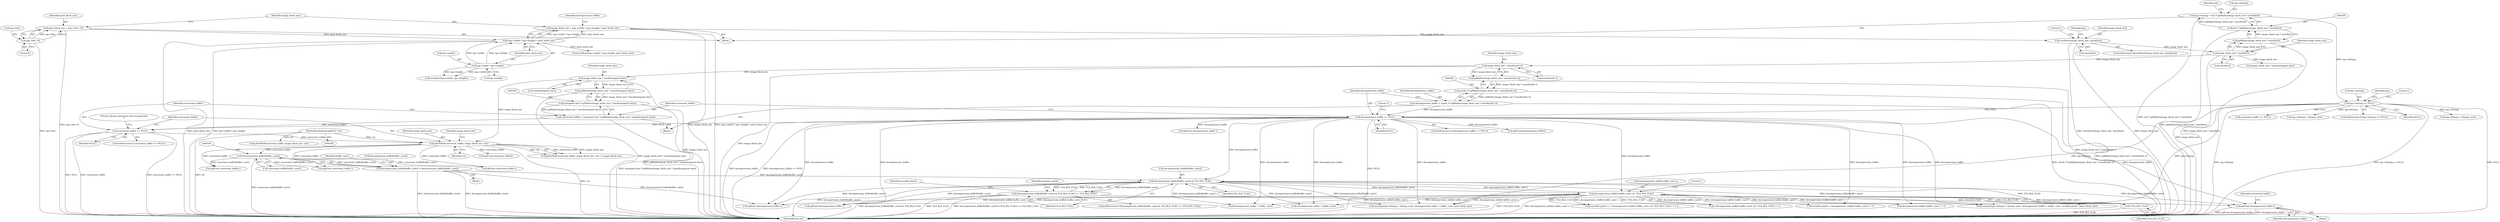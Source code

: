 digraph "0_libgd_01c61f8ab110a77ae64b5ca67c244c728c506f03@pointer" {
"1000389" [label="(Call,gdFree( decompression_buffer ))"];
"1000289" [label="(Call,decompression_buffer == NULL)"];
"1000279" [label="(Call,decompression_buffer = (uint8_t*) gdMalloc(image_block_size * sizeof(uint8_t)))"];
"1000281" [label="(Call,(uint8_t*) gdMalloc(image_block_size * sizeof(uint8_t)))"];
"1000283" [label="(Call,gdMalloc(image_block_size * sizeof(uint8_t)))"];
"1000284" [label="(Call,image_block_size * sizeof(uint8_t))"];
"1000206" [label="(Call,image_block_size * sizeof(int))"];
"1000176" [label="(Call,overflow2(image_block_size, sizeof(int)))"];
"1000117" [label="(Call,image_block_size = (tga->width * tga->height) * pixel_block_size)"];
"1000119" [label="(Call,(tga->width * tga->height) * pixel_block_size)"];
"1000120" [label="(Call,tga->width * tga->height)"];
"1000109" [label="(Call,pixel_block_size = (tga->bits / 8))"];
"1000111" [label="(Call,tga->bits / 8)"];
"1000211" [label="(Call,tga->bitmap == NULL)"];
"1000199" [label="(Call,tga->bitmap = (int *) gdMalloc(image_block_size * sizeof(int)))"];
"1000203" [label="(Call,(int *) gdMalloc(image_block_size * sizeof(int)))"];
"1000205" [label="(Call,gdMalloc(image_block_size * sizeof(int)))"];
"1000361" [label="(Call,decompression_buffer[buffer_caret] & TGA_RLE_FLAG)"];
"1000340" [label="(Call,decompression_buffer[buffer_caret] = (int)conversion_buffer[buffer_caret])"];
"1000344" [label="(Call,(int)conversion_buffer[buffer_caret])"];
"1000319" [label="(Call,gdGetBuf(conversion_buffer, image_block_size, ctx))"];
"1000306" [label="(Call,conversion_buffer == NULL)"];
"1000296" [label="(Call,conversion_buffer = (unsigned char *) gdMalloc(image_block_size * sizeof(unsigned char)))"];
"1000298" [label="(Call,(unsigned char *) gdMalloc(image_block_size * sizeof(unsigned char)))"];
"1000300" [label="(Call,gdMalloc(image_block_size * sizeof(unsigned char)))"];
"1000301" [label="(Call,image_block_size * sizeof(unsigned char))"];
"1000105" [label="(MethodParameterIn,gdIOCtx *ctx)"];
"1000371" [label="(Call,decompression_buffer[ buffer_caret ] & !TGA_RLE_FLAG)"];
"1000375" [label="(Call,!TGA_RLE_FLAG)"];
"1000360" [label="(Call,(decompression_buffer[buffer_caret] & TGA_RLE_FLAG) == TGA_RLE_FLAG)"];
"1000311" [label="(Literal,\"gd-tga: premature end of image data\n\")"];
"1000362" [label="(Call,decompression_buffer[buffer_caret])"];
"1000212" [label="(Call,tga->bitmap)"];
"1000301" [label="(Call,image_block_size * sizeof(unsigned char))"];
"1000117" [label="(Call,image_block_size = (tga->width * tga->height) * pixel_block_size)"];
"1000213" [label="(Identifier,tga)"];
"1000210" [label="(ControlStructure,if (tga->bitmap == NULL))"];
"1000290" [label="(Identifier,decompression_buffer)"];
"1000118" [label="(Identifier,image_block_size)"];
"1000390" [label="(Identifier,decompression_buffer)"];
"1000346" [label="(Call,conversion_buffer[buffer_caret])"];
"1000211" [label="(Call,tga->bitmap == NULL)"];
"1000124" [label="(Call,tga->height)"];
"1000178" [label="(Call,sizeof(int))"];
"1000344" [label="(Call,(int)conversion_buffer[buffer_caret])"];
"1000162" [label="(Call,overflow2(tga->width * tga->height, pixel_block_size))"];
"1000426" [label="(Call,decompression_buffer[ buffer_caret ] + 1)"];
"1000115" [label="(Literal,8)"];
"1000306" [label="(Call,conversion_buffer == NULL)"];
"1000176" [label="(Call,overflow2(image_block_size, sizeof(int)))"];
"1000325" [label="(Call,gdFree(conversion_buffer))"];
"1000321" [label="(Identifier,image_block_size)"];
"1000319" [label="(Call,gdGetBuf(conversion_buffer, image_block_size, ctx))"];
"1000473" [label="(Call,gdFree( conversion_buffer ))"];
"1000177" [label="(Identifier,image_block_size)"];
"1000297" [label="(Identifier,conversion_buffer)"];
"1000291" [label="(Identifier,NULL)"];
"1000371" [label="(Call,decompression_buffer[ buffer_caret ] & !TGA_RLE_FLAG)"];
"1000215" [label="(Identifier,NULL)"];
"1000206" [label="(Call,image_block_size * sizeof(int))"];
"1000205" [label="(Call,gdMalloc(image_block_size * sizeof(int)))"];
"1000109" [label="(Call,pixel_block_size = (tga->bits / 8))"];
"1000323" [label="(Identifier,image_block_size)"];
"1000340" [label="(Call,decompression_buffer[buffer_caret] = (int)conversion_buffer[buffer_caret])"];
"1000120" [label="(Call,tga->width * tga->height)"];
"1000406" [label="(Call,memcpy(tga->bitmap + bitmap_caret, decompression_buffer + buffer_caret, pixel_block_size))"];
"1000119" [label="(Call,(tga->width * tga->height) * pixel_block_size)"];
"1000308" [label="(Identifier,NULL)"];
"1000200" [label="(Call,tga->bitmap)"];
"1000375" [label="(Call,!TGA_RLE_FLAG)"];
"1000341" [label="(Call,decompression_buffer[buffer_caret])"];
"1000407" [label="(Call,tga->bitmap + bitmap_caret)"];
"1000244" [label="(Call,gdGetBuf(conversion_buffer, image_block_size, ctx))"];
"1000365" [label="(Identifier,TGA_RLE_FLAG)"];
"1000288" [label="(ControlStructure,if (decompression_buffer == NULL))"];
"1000361" [label="(Call,decompression_buffer[buffer_caret] & TGA_RLE_FLAG)"];
"1000425" [label="(Identifier,encoded_pixels)"];
"1000318" [label="(Call,gdGetBuf(conversion_buffer, image_block_size, ctx) != image_block_size)"];
"1000296" [label="(Call,conversion_buffer = (unsigned char *) gdMalloc(image_block_size * sizeof(unsigned char)))"];
"1000285" [label="(Identifier,image_block_size)"];
"1000444" [label="(Call,gdFree( conversion_buffer ))"];
"1000279" [label="(Call,decompression_buffer = (uint8_t*) gdMalloc(image_block_size * sizeof(uint8_t)))"];
"1000175" [label="(ControlStructure,if(overflow2(image_block_size, sizeof(int))))"];
"1000370" [label="(Call,( decompression_buffer[ buffer_caret ] & !TGA_RLE_FLAG ) + 1)"];
"1000281" [label="(Call,(uint8_t*) gdMalloc(image_block_size * sizeof(uint8_t)))"];
"1000130" [label="(Identifier,decompression_buffer)"];
"1000360" [label="(Call,(decompression_buffer[buffer_caret] & TGA_RLE_FLAG) == TGA_RLE_FLAG)"];
"1000372" [label="(Call,decompression_buffer[ buffer_caret ])"];
"1000303" [label="(Call,sizeof(unsigned char))"];
"1000111" [label="(Call,tga->bits / 8)"];
"1000110" [label="(Identifier,pixel_block_size)"];
"1000305" [label="(ControlStructure,if (conversion_buffer == NULL))"];
"1000359" [label="(ControlStructure,if ((decompression_buffer[buffer_caret] & TGA_RLE_FLAG) == TGA_RLE_FLAG))"];
"1000449" [label="(Call,memcpy(tga->bitmap + bitmap_caret, decompression_buffer + buffer_caret, encoded_pixels * pixel_block_size))"];
"1000289" [label="(Call,decompression_buffer == NULL)"];
"1000230" [label="(Call,image_block_size * sizeof(unsigned char))"];
"1000320" [label="(Identifier,conversion_buffer)"];
"1000183" [label="(Literal,1)"];
"1000300" [label="(Call,gdMalloc(image_block_size * sizeof(unsigned char)))"];
"1000376" [label="(Identifier,TGA_RLE_FLAG)"];
"1000107" [label="(Block,)"];
"1000127" [label="(Identifier,pixel_block_size)"];
"1000283" [label="(Call,gdMalloc(image_block_size * sizeof(uint8_t)))"];
"1000368" [label="(Call,encoded_pixels = ( ( decompression_buffer[ buffer_caret ] & !TGA_RLE_FLAG ) + 1 ))"];
"1000280" [label="(Identifier,decompression_buffer)"];
"1000150" [label="(Call,overflow2(tga->width, tga->height))"];
"1000105" [label="(MethodParameterIn,gdIOCtx *ctx)"];
"1000208" [label="(Call,sizeof(int))"];
"1000389" [label="(Call,gdFree( decompression_buffer ))"];
"1000121" [label="(Call,tga->width)"];
"1000392" [label="(Identifier,conversion_buffer)"];
"1000369" [label="(Identifier,encoded_pixels)"];
"1000327" [label="(Call,gdFree(decompression_buffer))"];
"1000388" [label="(Block,)"];
"1000188" [label="(Identifier,tga)"];
"1000307" [label="(Identifier,conversion_buffer)"];
"1000221" [label="(Identifier,tga)"];
"1000424" [label="(Call,encoded_pixels = decompression_buffer[ buffer_caret ] + 1)"];
"1000223" [label="(Block,)"];
"1000478" [label="(MethodReturn,int)"];
"1000284" [label="(Call,image_block_size * sizeof(uint8_t))"];
"1000295" [label="(Literal,1)"];
"1000286" [label="(Call,sizeof(uint8_t))"];
"1000471" [label="(Call,gdFree( decompression_buffer ))"];
"1000203" [label="(Call,(int *) gdMalloc(image_block_size * sizeof(int)))"];
"1000298" [label="(Call,(unsigned char *) gdMalloc(image_block_size * sizeof(unsigned char)))"];
"1000312" [label="(Call,gdFree( decompression_buffer ))"];
"1000391" [label="(Call,gdFree( conversion_buffer ))"];
"1000207" [label="(Identifier,image_block_size)"];
"1000112" [label="(Call,tga->bits)"];
"1000377" [label="(Literal,1)"];
"1000322" [label="(Identifier,ctx)"];
"1000235" [label="(Call,conversion_buffer == NULL)"];
"1000350" [label="(Identifier,buffer_caret)"];
"1000450" [label="(Call,tga->bitmap + bitmap_caret)"];
"1000412" [label="(Call,decompression_buffer + buffer_caret)"];
"1000455" [label="(Call,decompression_buffer + buffer_caret)"];
"1000218" [label="(Literal,1)"];
"1000339" [label="(Block,)"];
"1000442" [label="(Call,gdFree( decompression_buffer ))"];
"1000199" [label="(Call,tga->bitmap = (int *) gdMalloc(image_block_size * sizeof(int)))"];
"1000302" [label="(Identifier,image_block_size)"];
"1000366" [label="(Identifier,TGA_RLE_FLAG)"];
"1000389" -> "1000388"  [label="AST: "];
"1000389" -> "1000390"  [label="CFG: "];
"1000390" -> "1000389"  [label="AST: "];
"1000392" -> "1000389"  [label="CFG: "];
"1000389" -> "1000478"  [label="DDG: gdFree( decompression_buffer )"];
"1000389" -> "1000478"  [label="DDG: decompression_buffer"];
"1000289" -> "1000389"  [label="DDG: decompression_buffer"];
"1000361" -> "1000389"  [label="DDG: decompression_buffer[buffer_caret]"];
"1000371" -> "1000389"  [label="DDG: decompression_buffer[ buffer_caret ]"];
"1000289" -> "1000288"  [label="AST: "];
"1000289" -> "1000291"  [label="CFG: "];
"1000290" -> "1000289"  [label="AST: "];
"1000291" -> "1000289"  [label="AST: "];
"1000295" -> "1000289"  [label="CFG: "];
"1000297" -> "1000289"  [label="CFG: "];
"1000289" -> "1000478"  [label="DDG: NULL"];
"1000289" -> "1000478"  [label="DDG: decompression_buffer"];
"1000289" -> "1000478"  [label="DDG: decompression_buffer == NULL"];
"1000279" -> "1000289"  [label="DDG: decompression_buffer"];
"1000211" -> "1000289"  [label="DDG: NULL"];
"1000289" -> "1000306"  [label="DDG: NULL"];
"1000289" -> "1000312"  [label="DDG: decompression_buffer"];
"1000289" -> "1000327"  [label="DDG: decompression_buffer"];
"1000289" -> "1000361"  [label="DDG: decompression_buffer"];
"1000289" -> "1000371"  [label="DDG: decompression_buffer"];
"1000289" -> "1000406"  [label="DDG: decompression_buffer"];
"1000289" -> "1000412"  [label="DDG: decompression_buffer"];
"1000289" -> "1000424"  [label="DDG: decompression_buffer"];
"1000289" -> "1000426"  [label="DDG: decompression_buffer"];
"1000289" -> "1000442"  [label="DDG: decompression_buffer"];
"1000289" -> "1000449"  [label="DDG: decompression_buffer"];
"1000289" -> "1000455"  [label="DDG: decompression_buffer"];
"1000289" -> "1000471"  [label="DDG: decompression_buffer"];
"1000279" -> "1000223"  [label="AST: "];
"1000279" -> "1000281"  [label="CFG: "];
"1000280" -> "1000279"  [label="AST: "];
"1000281" -> "1000279"  [label="AST: "];
"1000290" -> "1000279"  [label="CFG: "];
"1000279" -> "1000478"  [label="DDG: (uint8_t*) gdMalloc(image_block_size * sizeof(uint8_t))"];
"1000281" -> "1000279"  [label="DDG: gdMalloc(image_block_size * sizeof(uint8_t))"];
"1000281" -> "1000283"  [label="CFG: "];
"1000282" -> "1000281"  [label="AST: "];
"1000283" -> "1000281"  [label="AST: "];
"1000281" -> "1000478"  [label="DDG: gdMalloc(image_block_size * sizeof(uint8_t))"];
"1000283" -> "1000281"  [label="DDG: image_block_size * sizeof(uint8_t)"];
"1000283" -> "1000284"  [label="CFG: "];
"1000284" -> "1000283"  [label="AST: "];
"1000283" -> "1000478"  [label="DDG: image_block_size * sizeof(uint8_t)"];
"1000284" -> "1000283"  [label="DDG: image_block_size"];
"1000284" -> "1000286"  [label="CFG: "];
"1000285" -> "1000284"  [label="AST: "];
"1000286" -> "1000284"  [label="AST: "];
"1000284" -> "1000478"  [label="DDG: image_block_size"];
"1000206" -> "1000284"  [label="DDG: image_block_size"];
"1000284" -> "1000301"  [label="DDG: image_block_size"];
"1000206" -> "1000205"  [label="AST: "];
"1000206" -> "1000208"  [label="CFG: "];
"1000207" -> "1000206"  [label="AST: "];
"1000208" -> "1000206"  [label="AST: "];
"1000205" -> "1000206"  [label="CFG: "];
"1000206" -> "1000478"  [label="DDG: image_block_size"];
"1000206" -> "1000205"  [label="DDG: image_block_size"];
"1000176" -> "1000206"  [label="DDG: image_block_size"];
"1000206" -> "1000230"  [label="DDG: image_block_size"];
"1000176" -> "1000175"  [label="AST: "];
"1000176" -> "1000178"  [label="CFG: "];
"1000177" -> "1000176"  [label="AST: "];
"1000178" -> "1000176"  [label="AST: "];
"1000183" -> "1000176"  [label="CFG: "];
"1000188" -> "1000176"  [label="CFG: "];
"1000176" -> "1000478"  [label="DDG: overflow2(image_block_size, sizeof(int))"];
"1000176" -> "1000478"  [label="DDG: image_block_size"];
"1000117" -> "1000176"  [label="DDG: image_block_size"];
"1000117" -> "1000107"  [label="AST: "];
"1000117" -> "1000119"  [label="CFG: "];
"1000118" -> "1000117"  [label="AST: "];
"1000119" -> "1000117"  [label="AST: "];
"1000130" -> "1000117"  [label="CFG: "];
"1000117" -> "1000478"  [label="DDG: image_block_size"];
"1000117" -> "1000478"  [label="DDG: (tga->width * tga->height) * pixel_block_size"];
"1000119" -> "1000117"  [label="DDG: tga->width * tga->height"];
"1000119" -> "1000117"  [label="DDG: pixel_block_size"];
"1000119" -> "1000127"  [label="CFG: "];
"1000120" -> "1000119"  [label="AST: "];
"1000127" -> "1000119"  [label="AST: "];
"1000119" -> "1000478"  [label="DDG: pixel_block_size"];
"1000119" -> "1000478"  [label="DDG: tga->width * tga->height"];
"1000120" -> "1000119"  [label="DDG: tga->width"];
"1000120" -> "1000119"  [label="DDG: tga->height"];
"1000109" -> "1000119"  [label="DDG: pixel_block_size"];
"1000119" -> "1000162"  [label="DDG: pixel_block_size"];
"1000120" -> "1000124"  [label="CFG: "];
"1000121" -> "1000120"  [label="AST: "];
"1000124" -> "1000120"  [label="AST: "];
"1000127" -> "1000120"  [label="CFG: "];
"1000120" -> "1000150"  [label="DDG: tga->width"];
"1000120" -> "1000150"  [label="DDG: tga->height"];
"1000109" -> "1000107"  [label="AST: "];
"1000109" -> "1000111"  [label="CFG: "];
"1000110" -> "1000109"  [label="AST: "];
"1000111" -> "1000109"  [label="AST: "];
"1000118" -> "1000109"  [label="CFG: "];
"1000109" -> "1000478"  [label="DDG: tga->bits / 8"];
"1000111" -> "1000109"  [label="DDG: tga->bits"];
"1000111" -> "1000109"  [label="DDG: 8"];
"1000111" -> "1000115"  [label="CFG: "];
"1000112" -> "1000111"  [label="AST: "];
"1000115" -> "1000111"  [label="AST: "];
"1000111" -> "1000478"  [label="DDG: tga->bits"];
"1000211" -> "1000210"  [label="AST: "];
"1000211" -> "1000215"  [label="CFG: "];
"1000212" -> "1000211"  [label="AST: "];
"1000215" -> "1000211"  [label="AST: "];
"1000218" -> "1000211"  [label="CFG: "];
"1000221" -> "1000211"  [label="CFG: "];
"1000211" -> "1000478"  [label="DDG: tga->bitmap"];
"1000211" -> "1000478"  [label="DDG: tga->bitmap == NULL"];
"1000211" -> "1000478"  [label="DDG: NULL"];
"1000199" -> "1000211"  [label="DDG: tga->bitmap"];
"1000211" -> "1000235"  [label="DDG: NULL"];
"1000211" -> "1000406"  [label="DDG: tga->bitmap"];
"1000211" -> "1000407"  [label="DDG: tga->bitmap"];
"1000211" -> "1000449"  [label="DDG: tga->bitmap"];
"1000211" -> "1000450"  [label="DDG: tga->bitmap"];
"1000199" -> "1000107"  [label="AST: "];
"1000199" -> "1000203"  [label="CFG: "];
"1000200" -> "1000199"  [label="AST: "];
"1000203" -> "1000199"  [label="AST: "];
"1000213" -> "1000199"  [label="CFG: "];
"1000199" -> "1000478"  [label="DDG: (int *) gdMalloc(image_block_size * sizeof(int))"];
"1000203" -> "1000199"  [label="DDG: gdMalloc(image_block_size * sizeof(int))"];
"1000203" -> "1000205"  [label="CFG: "];
"1000204" -> "1000203"  [label="AST: "];
"1000205" -> "1000203"  [label="AST: "];
"1000203" -> "1000478"  [label="DDG: gdMalloc(image_block_size * sizeof(int))"];
"1000205" -> "1000203"  [label="DDG: image_block_size * sizeof(int)"];
"1000205" -> "1000478"  [label="DDG: image_block_size * sizeof(int)"];
"1000361" -> "1000360"  [label="AST: "];
"1000361" -> "1000365"  [label="CFG: "];
"1000362" -> "1000361"  [label="AST: "];
"1000365" -> "1000361"  [label="AST: "];
"1000366" -> "1000361"  [label="CFG: "];
"1000361" -> "1000478"  [label="DDG: decompression_buffer[buffer_caret]"];
"1000361" -> "1000360"  [label="DDG: decompression_buffer[buffer_caret]"];
"1000361" -> "1000360"  [label="DDG: TGA_RLE_FLAG"];
"1000340" -> "1000361"  [label="DDG: decompression_buffer[buffer_caret]"];
"1000371" -> "1000361"  [label="DDG: decompression_buffer[ buffer_caret ]"];
"1000375" -> "1000361"  [label="DDG: TGA_RLE_FLAG"];
"1000360" -> "1000361"  [label="DDG: TGA_RLE_FLAG"];
"1000361" -> "1000371"  [label="DDG: decompression_buffer[buffer_caret]"];
"1000361" -> "1000406"  [label="DDG: decompression_buffer[buffer_caret]"];
"1000361" -> "1000412"  [label="DDG: decompression_buffer[buffer_caret]"];
"1000361" -> "1000442"  [label="DDG: decompression_buffer[buffer_caret]"];
"1000361" -> "1000449"  [label="DDG: decompression_buffer[buffer_caret]"];
"1000361" -> "1000455"  [label="DDG: decompression_buffer[buffer_caret]"];
"1000361" -> "1000471"  [label="DDG: decompression_buffer[buffer_caret]"];
"1000340" -> "1000339"  [label="AST: "];
"1000340" -> "1000344"  [label="CFG: "];
"1000341" -> "1000340"  [label="AST: "];
"1000344" -> "1000340"  [label="AST: "];
"1000350" -> "1000340"  [label="CFG: "];
"1000340" -> "1000478"  [label="DDG: (int)conversion_buffer[buffer_caret]"];
"1000340" -> "1000478"  [label="DDG: decompression_buffer[buffer_caret]"];
"1000344" -> "1000340"  [label="DDG: conversion_buffer[buffer_caret]"];
"1000340" -> "1000471"  [label="DDG: decompression_buffer[buffer_caret]"];
"1000344" -> "1000346"  [label="CFG: "];
"1000345" -> "1000344"  [label="AST: "];
"1000346" -> "1000344"  [label="AST: "];
"1000344" -> "1000478"  [label="DDG: conversion_buffer[buffer_caret]"];
"1000319" -> "1000344"  [label="DDG: conversion_buffer"];
"1000344" -> "1000391"  [label="DDG: conversion_buffer[buffer_caret]"];
"1000344" -> "1000444"  [label="DDG: conversion_buffer[buffer_caret]"];
"1000344" -> "1000473"  [label="DDG: conversion_buffer[buffer_caret]"];
"1000319" -> "1000318"  [label="AST: "];
"1000319" -> "1000322"  [label="CFG: "];
"1000320" -> "1000319"  [label="AST: "];
"1000321" -> "1000319"  [label="AST: "];
"1000322" -> "1000319"  [label="AST: "];
"1000323" -> "1000319"  [label="CFG: "];
"1000319" -> "1000478"  [label="DDG: ctx"];
"1000319" -> "1000318"  [label="DDG: conversion_buffer"];
"1000319" -> "1000318"  [label="DDG: image_block_size"];
"1000319" -> "1000318"  [label="DDG: ctx"];
"1000306" -> "1000319"  [label="DDG: conversion_buffer"];
"1000301" -> "1000319"  [label="DDG: image_block_size"];
"1000105" -> "1000319"  [label="DDG: ctx"];
"1000319" -> "1000325"  [label="DDG: conversion_buffer"];
"1000319" -> "1000391"  [label="DDG: conversion_buffer"];
"1000319" -> "1000444"  [label="DDG: conversion_buffer"];
"1000319" -> "1000473"  [label="DDG: conversion_buffer"];
"1000306" -> "1000305"  [label="AST: "];
"1000306" -> "1000308"  [label="CFG: "];
"1000307" -> "1000306"  [label="AST: "];
"1000308" -> "1000306"  [label="AST: "];
"1000311" -> "1000306"  [label="CFG: "];
"1000320" -> "1000306"  [label="CFG: "];
"1000306" -> "1000478"  [label="DDG: conversion_buffer"];
"1000306" -> "1000478"  [label="DDG: conversion_buffer == NULL"];
"1000306" -> "1000478"  [label="DDG: NULL"];
"1000296" -> "1000306"  [label="DDG: conversion_buffer"];
"1000296" -> "1000223"  [label="AST: "];
"1000296" -> "1000298"  [label="CFG: "];
"1000297" -> "1000296"  [label="AST: "];
"1000298" -> "1000296"  [label="AST: "];
"1000307" -> "1000296"  [label="CFG: "];
"1000296" -> "1000478"  [label="DDG: (unsigned char *) gdMalloc(image_block_size * sizeof(unsigned char))"];
"1000298" -> "1000296"  [label="DDG: gdMalloc(image_block_size * sizeof(unsigned char))"];
"1000298" -> "1000300"  [label="CFG: "];
"1000299" -> "1000298"  [label="AST: "];
"1000300" -> "1000298"  [label="AST: "];
"1000298" -> "1000478"  [label="DDG: gdMalloc(image_block_size * sizeof(unsigned char))"];
"1000300" -> "1000298"  [label="DDG: image_block_size * sizeof(unsigned char)"];
"1000300" -> "1000301"  [label="CFG: "];
"1000301" -> "1000300"  [label="AST: "];
"1000300" -> "1000478"  [label="DDG: image_block_size * sizeof(unsigned char)"];
"1000301" -> "1000300"  [label="DDG: image_block_size"];
"1000301" -> "1000303"  [label="CFG: "];
"1000302" -> "1000301"  [label="AST: "];
"1000303" -> "1000301"  [label="AST: "];
"1000301" -> "1000478"  [label="DDG: image_block_size"];
"1000105" -> "1000104"  [label="AST: "];
"1000105" -> "1000478"  [label="DDG: ctx"];
"1000105" -> "1000244"  [label="DDG: ctx"];
"1000371" -> "1000370"  [label="AST: "];
"1000371" -> "1000375"  [label="CFG: "];
"1000372" -> "1000371"  [label="AST: "];
"1000375" -> "1000371"  [label="AST: "];
"1000377" -> "1000371"  [label="CFG: "];
"1000371" -> "1000478"  [label="DDG: !TGA_RLE_FLAG"];
"1000371" -> "1000478"  [label="DDG: decompression_buffer[ buffer_caret ]"];
"1000371" -> "1000368"  [label="DDG: decompression_buffer[ buffer_caret ]"];
"1000371" -> "1000368"  [label="DDG: !TGA_RLE_FLAG"];
"1000371" -> "1000370"  [label="DDG: decompression_buffer[ buffer_caret ]"];
"1000371" -> "1000370"  [label="DDG: !TGA_RLE_FLAG"];
"1000375" -> "1000371"  [label="DDG: TGA_RLE_FLAG"];
"1000371" -> "1000406"  [label="DDG: decompression_buffer[ buffer_caret ]"];
"1000371" -> "1000412"  [label="DDG: decompression_buffer[ buffer_caret ]"];
"1000371" -> "1000424"  [label="DDG: decompression_buffer[ buffer_caret ]"];
"1000371" -> "1000426"  [label="DDG: decompression_buffer[ buffer_caret ]"];
"1000371" -> "1000442"  [label="DDG: decompression_buffer[ buffer_caret ]"];
"1000371" -> "1000449"  [label="DDG: decompression_buffer[ buffer_caret ]"];
"1000371" -> "1000455"  [label="DDG: decompression_buffer[ buffer_caret ]"];
"1000371" -> "1000471"  [label="DDG: decompression_buffer[ buffer_caret ]"];
"1000375" -> "1000376"  [label="CFG: "];
"1000376" -> "1000375"  [label="AST: "];
"1000375" -> "1000478"  [label="DDG: TGA_RLE_FLAG"];
"1000360" -> "1000375"  [label="DDG: TGA_RLE_FLAG"];
"1000360" -> "1000359"  [label="AST: "];
"1000360" -> "1000366"  [label="CFG: "];
"1000366" -> "1000360"  [label="AST: "];
"1000369" -> "1000360"  [label="CFG: "];
"1000425" -> "1000360"  [label="CFG: "];
"1000360" -> "1000478"  [label="DDG: decompression_buffer[buffer_caret] & TGA_RLE_FLAG"];
"1000360" -> "1000478"  [label="DDG: TGA_RLE_FLAG"];
"1000360" -> "1000478"  [label="DDG: (decompression_buffer[buffer_caret] & TGA_RLE_FLAG) == TGA_RLE_FLAG"];
}

